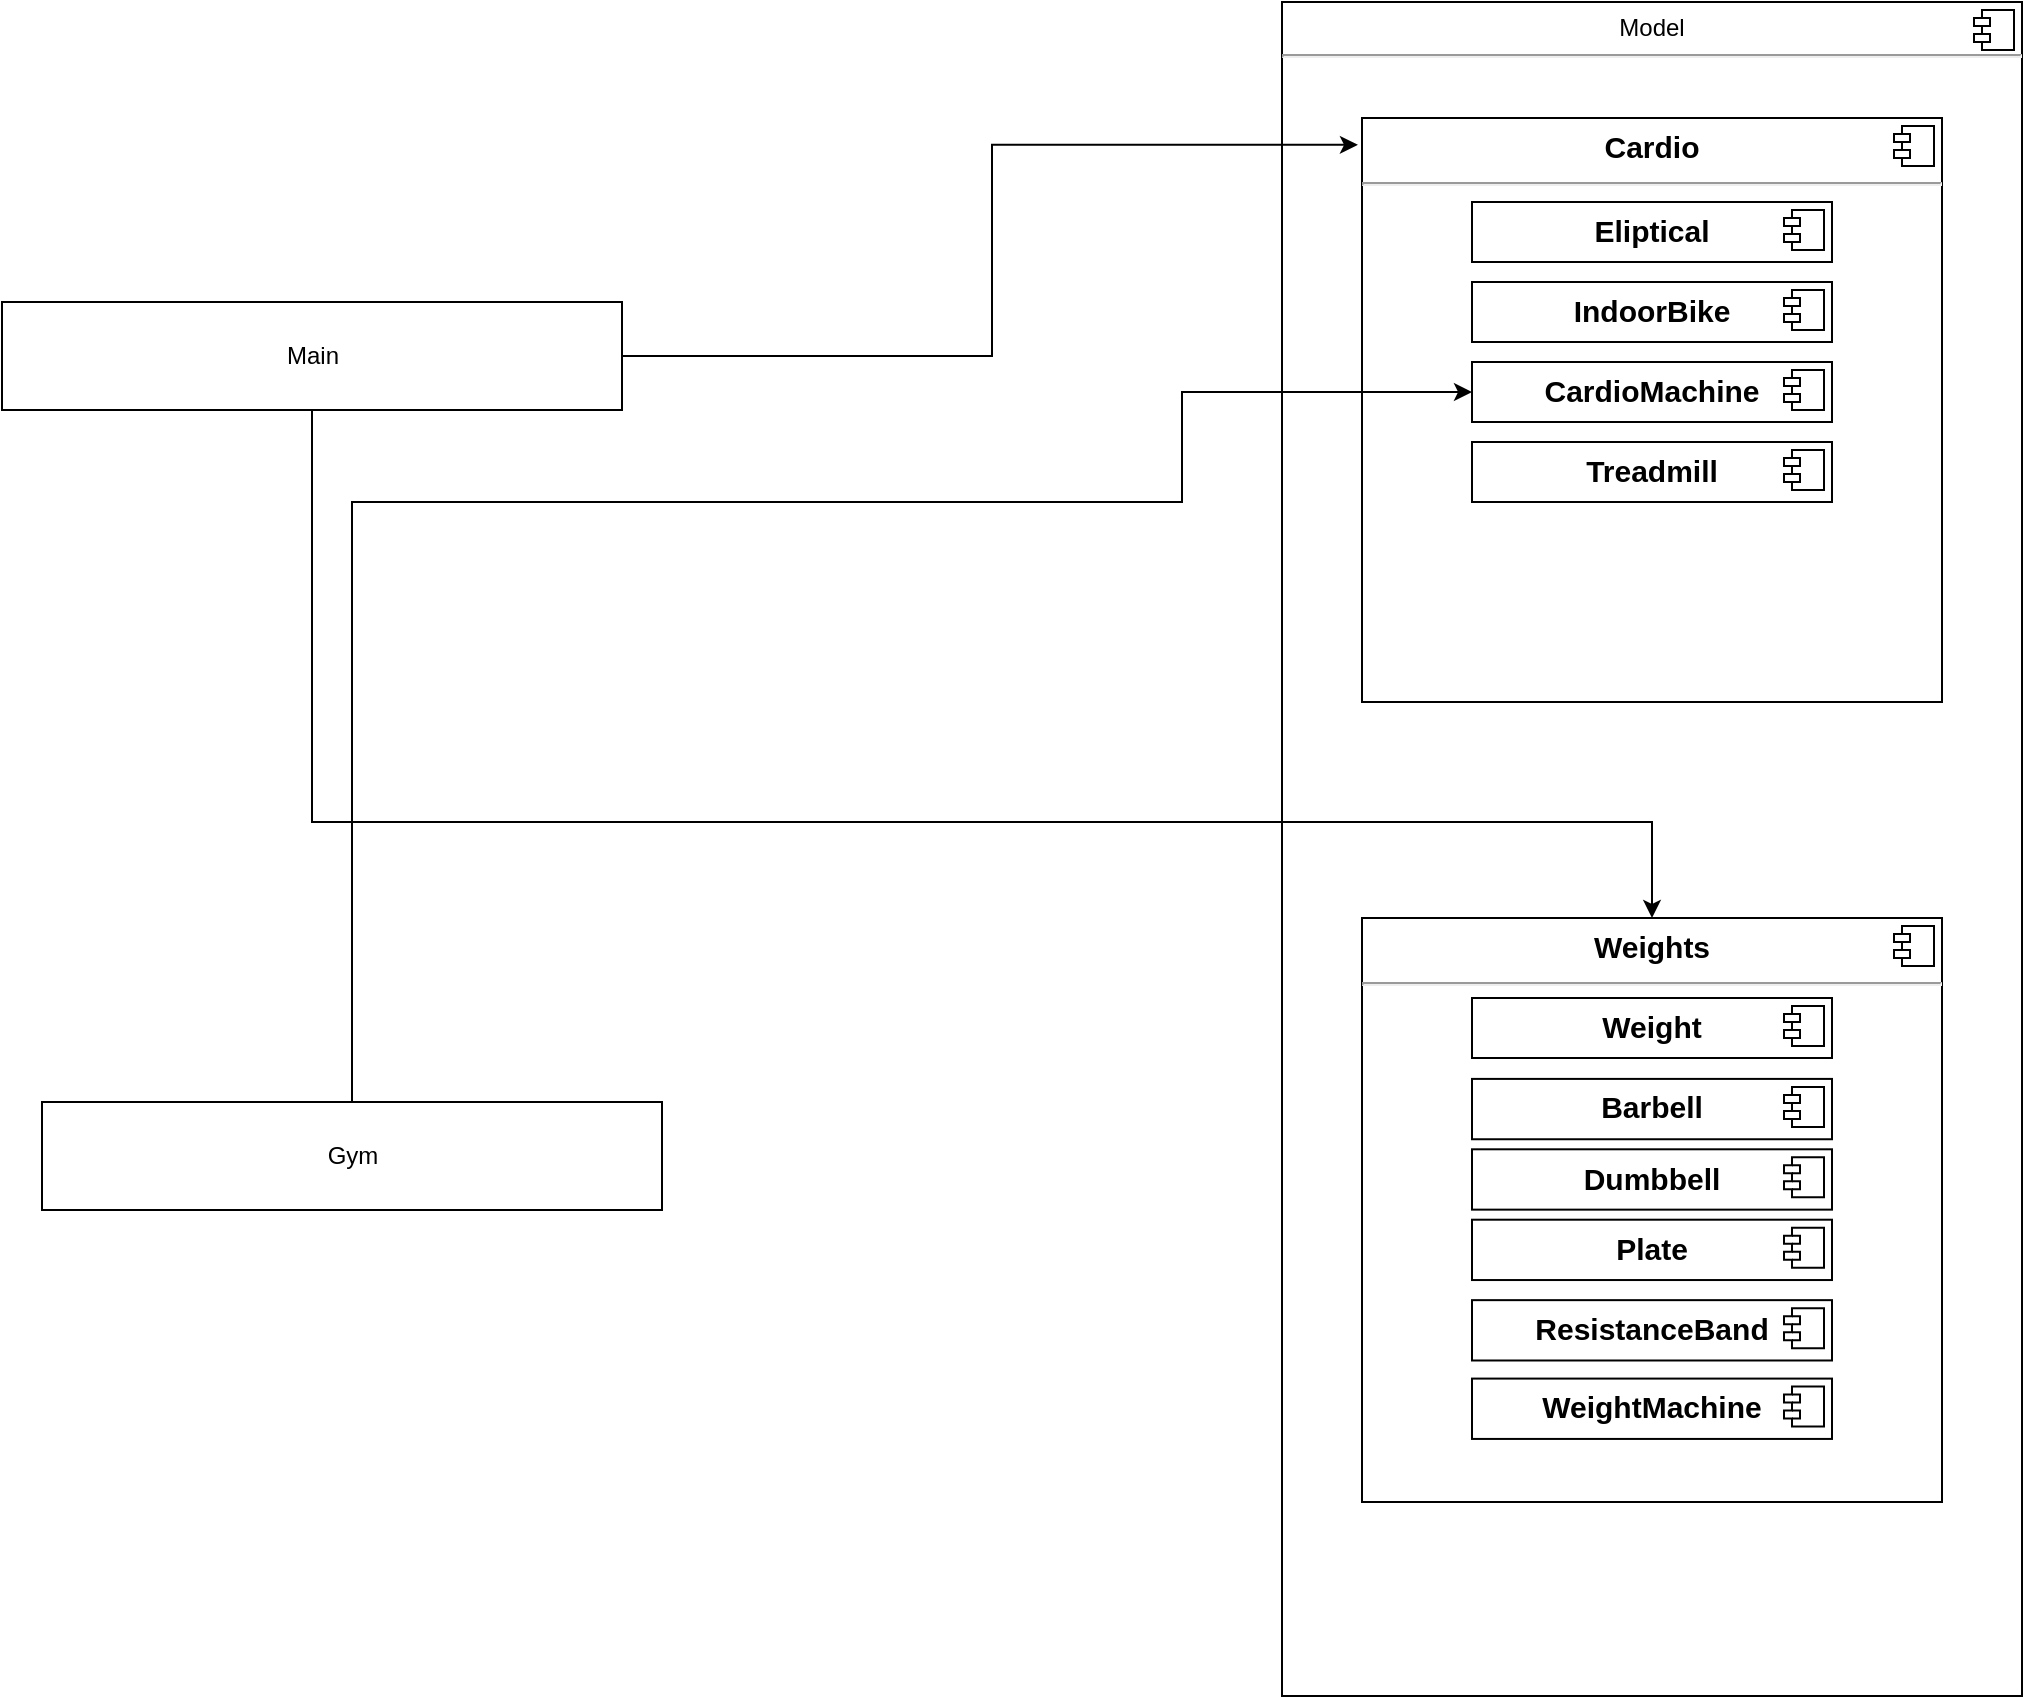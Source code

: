 <mxfile version="12.2.6" type="device" pages="1"><diagram id="j_2axfxEJl3ZmxHd7F-5" name="Page-1"><mxGraphModel dx="1947" dy="947" grid="1" gridSize="10" guides="1" tooltips="1" connect="1" arrows="1" fold="1" page="1" pageScale="1" pageWidth="1654" pageHeight="1169" math="0" shadow="0"><root><mxCell id="0"/><mxCell id="1" parent="0"/><mxCell id="DLmQzIDOLERXMpnDTaEN-14" value="&lt;p style=&quot;margin: 0px ; margin-top: 6px ; text-align: center&quot;&gt;Model&lt;/p&gt;&lt;hr&gt;&lt;p style=&quot;margin: 0px ; margin-left: 8px&quot;&gt;&lt;br&gt;&lt;/p&gt;" style="align=left;overflow=fill;html=1;" parent="1" vertex="1"><mxGeometry x="950" y="320" width="370" height="847" as="geometry"/></mxCell><mxCell id="DLmQzIDOLERXMpnDTaEN-15" value="" style="shape=component;jettyWidth=8;jettyHeight=4;" parent="DLmQzIDOLERXMpnDTaEN-14" vertex="1"><mxGeometry x="1" width="20" height="20" relative="1" as="geometry"><mxPoint x="-24" y="4" as="offset"/></mxGeometry></mxCell><mxCell id="DTe-L5oVCZEgTSRoR64U-5" value="&lt;p style=&quot;margin: 0px ; margin-top: 6px ; text-align: center&quot;&gt;&lt;b&gt;Weights&lt;/b&gt;&lt;/p&gt;&lt;hr&gt;&lt;p style=&quot;margin: 0px ; margin-left: 8px&quot;&gt;&lt;br&gt;&lt;/p&gt;" style="align=left;overflow=fill;html=1;fontSize=15;" parent="DLmQzIDOLERXMpnDTaEN-14" vertex="1"><mxGeometry x="40" y="458" width="290" height="292" as="geometry"/></mxCell><mxCell id="DTe-L5oVCZEgTSRoR64U-6" value="" style="shape=component;jettyWidth=8;jettyHeight=4;" parent="DTe-L5oVCZEgTSRoR64U-5" vertex="1"><mxGeometry x="1" width="20" height="20" relative="1" as="geometry"><mxPoint x="-24" y="4" as="offset"/></mxGeometry></mxCell><mxCell id="DTe-L5oVCZEgTSRoR64U-11" value="&lt;p style=&quot;margin: 0px ; margin-top: 6px ; text-align: center&quot;&gt;&lt;b&gt;Weight&lt;/b&gt;&lt;/p&gt;" style="align=left;overflow=fill;html=1;fontSize=15;" parent="DTe-L5oVCZEgTSRoR64U-5" vertex="1"><mxGeometry x="55" y="40" width="180" height="30" as="geometry"/></mxCell><mxCell id="DTe-L5oVCZEgTSRoR64U-12" value="" style="shape=component;jettyWidth=8;jettyHeight=4;" parent="DTe-L5oVCZEgTSRoR64U-11" vertex="1"><mxGeometry x="1" width="20" height="20" relative="1" as="geometry"><mxPoint x="-24" y="4" as="offset"/></mxGeometry></mxCell><mxCell id="DTe-L5oVCZEgTSRoR64U-13" value="&lt;p style=&quot;margin: 0px ; margin-top: 6px ; text-align: center&quot;&gt;&lt;b&gt;Barbell&lt;/b&gt;&lt;/p&gt;" style="align=left;overflow=fill;html=1;fontSize=15;" parent="DTe-L5oVCZEgTSRoR64U-5" vertex="1"><mxGeometry x="55" y="80.453" width="180" height="30.17" as="geometry"/></mxCell><mxCell id="DTe-L5oVCZEgTSRoR64U-14" value="" style="shape=component;jettyWidth=8;jettyHeight=4;" parent="DTe-L5oVCZEgTSRoR64U-13" vertex="1"><mxGeometry x="1" width="20" height="20" relative="1" as="geometry"><mxPoint x="-24" y="4" as="offset"/></mxGeometry></mxCell><mxCell id="DTe-L5oVCZEgTSRoR64U-15" value="&lt;p style=&quot;margin: 0px ; margin-top: 6px ; text-align: center&quot;&gt;&lt;b&gt;Dumbbell&lt;/b&gt;&lt;/p&gt;&lt;p style=&quot;margin: 0px ; margin-top: 6px ; text-align: center&quot;&gt;&lt;b&gt;&lt;br&gt;&lt;/b&gt;&lt;/p&gt;" style="align=left;overflow=fill;html=1;fontSize=15;" parent="DTe-L5oVCZEgTSRoR64U-5" vertex="1"><mxGeometry x="55" y="115.651" width="180" height="30.17" as="geometry"/></mxCell><mxCell id="DTe-L5oVCZEgTSRoR64U-16" value="" style="shape=component;jettyWidth=8;jettyHeight=4;" parent="DTe-L5oVCZEgTSRoR64U-15" vertex="1"><mxGeometry x="1" width="20" height="20" relative="1" as="geometry"><mxPoint x="-24" y="4" as="offset"/></mxGeometry></mxCell><mxCell id="DTe-L5oVCZEgTSRoR64U-17" value="&lt;p style=&quot;margin: 0px ; margin-top: 6px ; text-align: center&quot;&gt;&lt;b&gt;Plate&lt;/b&gt;&lt;/p&gt;" style="align=left;overflow=fill;html=1;fontSize=15;" parent="DTe-L5oVCZEgTSRoR64U-5" vertex="1"><mxGeometry x="55" y="150.849" width="180" height="30.17" as="geometry"/></mxCell><mxCell id="DTe-L5oVCZEgTSRoR64U-18" value="" style="shape=component;jettyWidth=8;jettyHeight=4;" parent="DTe-L5oVCZEgTSRoR64U-17" vertex="1"><mxGeometry x="1" width="20" height="20" relative="1" as="geometry"><mxPoint x="-24" y="4" as="offset"/></mxGeometry></mxCell><mxCell id="DTe-L5oVCZEgTSRoR64U-21" value="&lt;p style=&quot;margin: 0px ; margin-top: 6px ; text-align: center&quot;&gt;&lt;b&gt;WeightMachine&lt;/b&gt;&lt;/p&gt;" style="align=left;overflow=fill;html=1;fontSize=15;" parent="DTe-L5oVCZEgTSRoR64U-5" vertex="1"><mxGeometry x="55" y="230.296" width="180" height="30.17" as="geometry"/></mxCell><mxCell id="DTe-L5oVCZEgTSRoR64U-22" value="" style="shape=component;jettyWidth=8;jettyHeight=4;" parent="DTe-L5oVCZEgTSRoR64U-21" vertex="1"><mxGeometry x="1" width="20" height="20" relative="1" as="geometry"><mxPoint x="-24" y="4" as="offset"/></mxGeometry></mxCell><mxCell id="DTe-L5oVCZEgTSRoR64U-19" value="&lt;p style=&quot;margin: 0px ; margin-top: 6px ; text-align: center&quot;&gt;&lt;b&gt;ResistanceBand&lt;/b&gt;&lt;/p&gt;" style="align=left;overflow=fill;html=1;fontSize=15;" parent="DTe-L5oVCZEgTSRoR64U-5" vertex="1"><mxGeometry x="55" y="191.075" width="180" height="30.17" as="geometry"/></mxCell><mxCell id="DTe-L5oVCZEgTSRoR64U-20" value="" style="shape=component;jettyWidth=8;jettyHeight=4;" parent="DTe-L5oVCZEgTSRoR64U-19" vertex="1"><mxGeometry x="1" width="20" height="20" relative="1" as="geometry"><mxPoint x="-24" y="4" as="offset"/></mxGeometry></mxCell><mxCell id="DTe-L5oVCZEgTSRoR64U-23" value="&lt;p style=&quot;margin: 0px ; margin-top: 6px ; text-align: center&quot;&gt;&lt;b&gt;Cardio&lt;/b&gt;&lt;/p&gt;&lt;hr&gt;&lt;p style=&quot;margin: 0px ; margin-left: 8px&quot;&gt;&lt;br&gt;&lt;/p&gt;" style="align=left;overflow=fill;html=1;fontSize=15;" parent="DLmQzIDOLERXMpnDTaEN-14" vertex="1"><mxGeometry x="40" y="58" width="290" height="292" as="geometry"/></mxCell><mxCell id="DTe-L5oVCZEgTSRoR64U-24" value="" style="shape=component;jettyWidth=8;jettyHeight=4;" parent="DTe-L5oVCZEgTSRoR64U-23" vertex="1"><mxGeometry x="1" width="20" height="20" relative="1" as="geometry"><mxPoint x="-24" y="4" as="offset"/></mxGeometry></mxCell><mxCell id="DTe-L5oVCZEgTSRoR64U-33" value="&lt;p style=&quot;margin: 0px ; margin-top: 6px ; text-align: center&quot;&gt;&lt;b&gt;Eliptical&lt;/b&gt;&lt;/p&gt;" style="align=left;overflow=fill;html=1;fontSize=15;" parent="DTe-L5oVCZEgTSRoR64U-23" vertex="1"><mxGeometry x="55" y="42.0" width="180" height="30" as="geometry"/></mxCell><mxCell id="DTe-L5oVCZEgTSRoR64U-34" value="" style="shape=component;jettyWidth=8;jettyHeight=4;" parent="DTe-L5oVCZEgTSRoR64U-33" vertex="1"><mxGeometry x="1" width="20" height="20" relative="1" as="geometry"><mxPoint x="-24" y="4" as="offset"/></mxGeometry></mxCell><mxCell id="DTe-L5oVCZEgTSRoR64U-41" value="&lt;p style=&quot;margin: 0px ; margin-top: 6px ; text-align: center&quot;&gt;&lt;b&gt;Treadmill&lt;/b&gt;&lt;/p&gt;" style="align=left;overflow=fill;html=1;fontSize=15;" parent="DTe-L5oVCZEgTSRoR64U-23" vertex="1"><mxGeometry x="55" y="162.0" width="180" height="30" as="geometry"/></mxCell><mxCell id="DTe-L5oVCZEgTSRoR64U-42" value="" style="shape=component;jettyWidth=8;jettyHeight=4;" parent="DTe-L5oVCZEgTSRoR64U-41" vertex="1"><mxGeometry x="1" width="20" height="20" relative="1" as="geometry"><mxPoint x="-24" y="4" as="offset"/></mxGeometry></mxCell><mxCell id="DTe-L5oVCZEgTSRoR64U-39" value="&lt;p style=&quot;margin: 0px ; margin-top: 6px ; text-align: center&quot;&gt;&lt;b&gt;CardioMachine&lt;/b&gt;&lt;/p&gt;" style="align=left;overflow=fill;html=1;fontSize=15;" parent="DTe-L5oVCZEgTSRoR64U-23" vertex="1"><mxGeometry x="55" y="122" width="180" height="30" as="geometry"/></mxCell><mxCell id="DTe-L5oVCZEgTSRoR64U-40" value="" style="shape=component;jettyWidth=8;jettyHeight=4;" parent="DTe-L5oVCZEgTSRoR64U-39" vertex="1"><mxGeometry x="1" width="20" height="20" relative="1" as="geometry"><mxPoint x="-24" y="4" as="offset"/></mxGeometry></mxCell><mxCell id="DTe-L5oVCZEgTSRoR64U-37" value="&lt;p style=&quot;margin: 0px ; margin-top: 6px ; text-align: center&quot;&gt;&lt;b&gt;IndoorBike&lt;/b&gt;&lt;/p&gt;" style="align=left;overflow=fill;html=1;fontSize=15;" parent="DTe-L5oVCZEgTSRoR64U-23" vertex="1"><mxGeometry x="55" y="82.0" width="180" height="30" as="geometry"/></mxCell><mxCell id="DTe-L5oVCZEgTSRoR64U-38" value="" style="shape=component;jettyWidth=8;jettyHeight=4;" parent="DTe-L5oVCZEgTSRoR64U-37" vertex="1"><mxGeometry x="1" width="20" height="20" relative="1" as="geometry"><mxPoint x="-24" y="4" as="offset"/></mxGeometry></mxCell><mxCell id="OGVXH7dIPGHVXwPvqJQ4-1" style="edgeStyle=orthogonalEdgeStyle;rounded=0;orthogonalLoop=1;jettySize=auto;html=1;entryX=-0.007;entryY=0.046;entryDx=0;entryDy=0;entryPerimeter=0;" edge="1" parent="1" source="DLmQzIDOLERXMpnDTaEN-42" target="DTe-L5oVCZEgTSRoR64U-23"><mxGeometry relative="1" as="geometry"/></mxCell><mxCell id="OGVXH7dIPGHVXwPvqJQ4-2" style="edgeStyle=orthogonalEdgeStyle;rounded=0;orthogonalLoop=1;jettySize=auto;html=1;entryX=0.5;entryY=0;entryDx=0;entryDy=0;" edge="1" parent="1" source="DLmQzIDOLERXMpnDTaEN-42" target="DTe-L5oVCZEgTSRoR64U-5"><mxGeometry relative="1" as="geometry"><Array as="points"><mxPoint x="465" y="730"/><mxPoint x="1135" y="730"/></Array></mxGeometry></mxCell><mxCell id="DLmQzIDOLERXMpnDTaEN-42" value="Main&lt;br&gt;" style="html=1;" parent="1" vertex="1"><mxGeometry x="310" y="470" width="310" height="54" as="geometry"/></mxCell><mxCell id="DTe-L5oVCZEgTSRoR64U-45" style="edgeStyle=orthogonalEdgeStyle;rounded=0;orthogonalLoop=1;jettySize=auto;html=1;entryX=0;entryY=0.5;entryDx=0;entryDy=0;fontSize=15;" parent="1" source="DTe-L5oVCZEgTSRoR64U-2" target="DTe-L5oVCZEgTSRoR64U-39" edge="1"><mxGeometry relative="1" as="geometry"><Array as="points"><mxPoint x="485" y="570"/><mxPoint x="900" y="570"/><mxPoint x="900" y="515"/></Array></mxGeometry></mxCell><mxCell id="DTe-L5oVCZEgTSRoR64U-2" value="Gym" style="html=1;" parent="1" vertex="1"><mxGeometry x="330" y="870" width="310" height="54" as="geometry"/></mxCell></root></mxGraphModel></diagram></mxfile>